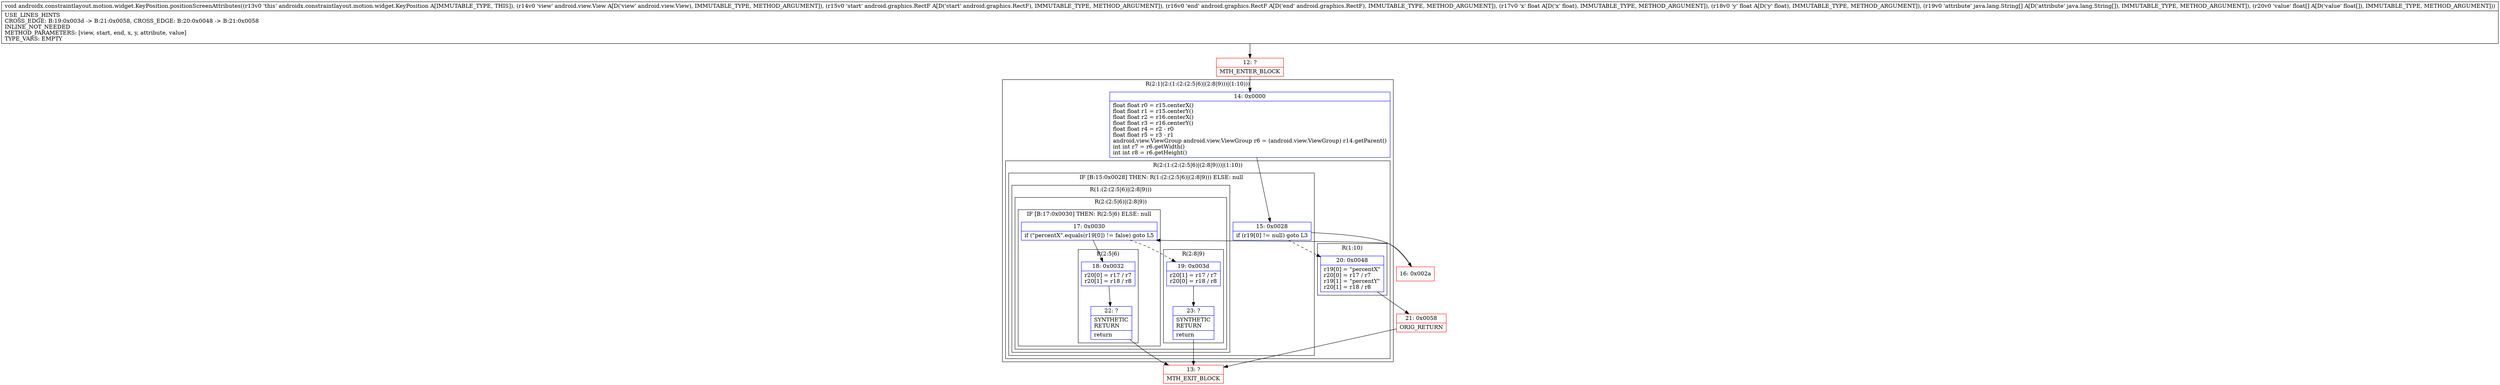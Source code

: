 digraph "CFG forandroidx.constraintlayout.motion.widget.KeyPosition.positionScreenAttributes(Landroid\/view\/View;Landroid\/graphics\/RectF;Landroid\/graphics\/RectF;FF[Ljava\/lang\/String;[F)V" {
subgraph cluster_Region_637698140 {
label = "R(2:1|(2:(1:(2:(2:5|6)|(2:8|9)))|(1:10)))";
node [shape=record,color=blue];
Node_14 [shape=record,label="{14\:\ 0x0000|float float r0 = r15.centerX()\lfloat float r1 = r15.centerY()\lfloat float r2 = r16.centerX()\lfloat float r3 = r16.centerY()\lfloat float r4 = r2 \- r0\lfloat float r5 = r3 \- r1\landroid.view.ViewGroup android.view.ViewGroup r6 = (android.view.ViewGroup) r14.getParent()\lint int r7 = r6.getWidth()\lint int r8 = r6.getHeight()\l}"];
subgraph cluster_Region_1997025653 {
label = "R(2:(1:(2:(2:5|6)|(2:8|9)))|(1:10))";
node [shape=record,color=blue];
subgraph cluster_IfRegion_2120467642 {
label = "IF [B:15:0x0028] THEN: R(1:(2:(2:5|6)|(2:8|9))) ELSE: null";
node [shape=record,color=blue];
Node_15 [shape=record,label="{15\:\ 0x0028|if (r19[0] != null) goto L3\l}"];
subgraph cluster_Region_860516351 {
label = "R(1:(2:(2:5|6)|(2:8|9)))";
node [shape=record,color=blue];
subgraph cluster_Region_2120583077 {
label = "R(2:(2:5|6)|(2:8|9))";
node [shape=record,color=blue];
subgraph cluster_IfRegion_1213235845 {
label = "IF [B:17:0x0030] THEN: R(2:5|6) ELSE: null";
node [shape=record,color=blue];
Node_17 [shape=record,label="{17\:\ 0x0030|if (\"percentX\".equals(r19[0]) != false) goto L5\l}"];
subgraph cluster_Region_2084596506 {
label = "R(2:5|6)";
node [shape=record,color=blue];
Node_18 [shape=record,label="{18\:\ 0x0032|r20[0] = r17 \/ r7\lr20[1] = r18 \/ r8\l}"];
Node_22 [shape=record,label="{22\:\ ?|SYNTHETIC\lRETURN\l|return\l}"];
}
}
subgraph cluster_Region_473665915 {
label = "R(2:8|9)";
node [shape=record,color=blue];
Node_19 [shape=record,label="{19\:\ 0x003d|r20[1] = r17 \/ r7\lr20[0] = r18 \/ r8\l}"];
Node_23 [shape=record,label="{23\:\ ?|SYNTHETIC\lRETURN\l|return\l}"];
}
}
}
}
subgraph cluster_Region_496015728 {
label = "R(1:10)";
node [shape=record,color=blue];
Node_20 [shape=record,label="{20\:\ 0x0048|r19[0] = \"percentX\"\lr20[0] = r17 \/ r7\lr19[1] = \"percentY\"\lr20[1] = r18 \/ r8\l}"];
}
}
}
Node_12 [shape=record,color=red,label="{12\:\ ?|MTH_ENTER_BLOCK\l}"];
Node_16 [shape=record,color=red,label="{16\:\ 0x002a}"];
Node_13 [shape=record,color=red,label="{13\:\ ?|MTH_EXIT_BLOCK\l}"];
Node_21 [shape=record,color=red,label="{21\:\ 0x0058|ORIG_RETURN\l}"];
MethodNode[shape=record,label="{void androidx.constraintlayout.motion.widget.KeyPosition.positionScreenAttributes((r13v0 'this' androidx.constraintlayout.motion.widget.KeyPosition A[IMMUTABLE_TYPE, THIS]), (r14v0 'view' android.view.View A[D('view' android.view.View), IMMUTABLE_TYPE, METHOD_ARGUMENT]), (r15v0 'start' android.graphics.RectF A[D('start' android.graphics.RectF), IMMUTABLE_TYPE, METHOD_ARGUMENT]), (r16v0 'end' android.graphics.RectF A[D('end' android.graphics.RectF), IMMUTABLE_TYPE, METHOD_ARGUMENT]), (r17v0 'x' float A[D('x' float), IMMUTABLE_TYPE, METHOD_ARGUMENT]), (r18v0 'y' float A[D('y' float), IMMUTABLE_TYPE, METHOD_ARGUMENT]), (r19v0 'attribute' java.lang.String[] A[D('attribute' java.lang.String[]), IMMUTABLE_TYPE, METHOD_ARGUMENT]), (r20v0 'value' float[] A[D('value' float[]), IMMUTABLE_TYPE, METHOD_ARGUMENT]))  | USE_LINES_HINTS\lCROSS_EDGE: B:19:0x003d \-\> B:21:0x0058, CROSS_EDGE: B:20:0x0048 \-\> B:21:0x0058\lINLINE_NOT_NEEDED\lMETHOD_PARAMETERS: [view, start, end, x, y, attribute, value]\lTYPE_VARS: EMPTY\l}"];
MethodNode -> Node_12;Node_14 -> Node_15;
Node_15 -> Node_16;
Node_15 -> Node_20[style=dashed];
Node_17 -> Node_18;
Node_17 -> Node_19[style=dashed];
Node_18 -> Node_22;
Node_22 -> Node_13;
Node_19 -> Node_23;
Node_23 -> Node_13;
Node_20 -> Node_21;
Node_12 -> Node_14;
Node_16 -> Node_17;
Node_21 -> Node_13;
}

